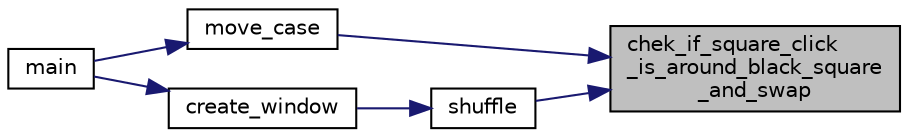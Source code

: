 digraph "chek_if_square_click_is_around_black_square_and_swap"
{
 // LATEX_PDF_SIZE
  edge [fontname="Helvetica",fontsize="10",labelfontname="Helvetica",labelfontsize="10"];
  node [fontname="Helvetica",fontsize="10",shape=record];
  rankdir="RL";
  Node1 [label="chek_if_square_click\l_is_around_black_square\l_and_swap",height=0.2,width=0.4,color="black", fillcolor="grey75", style="filled", fontcolor="black",tooltip="Vérifie si la case sur laquelle l'utilisateur a cliqué est autour de la case vide."];
  Node1 -> Node2 [dir="back",color="midnightblue",fontsize="10",style="solid",fontname="Helvetica"];
  Node2 [label="move_case",height=0.2,width=0.4,color="black", fillcolor="white", style="filled",URL="$logic_8c.html#aac70284481908daf7d17c47b48da3313",tooltip="Déplace la case sur laquelle l'utilisateur a cliqué."];
  Node2 -> Node3 [dir="back",color="midnightblue",fontsize="10",style="solid",fontname="Helvetica"];
  Node3 [label="main",height=0.2,width=0.4,color="black", fillcolor="white", style="filled",URL="$main_8c.html#abf9e6b7e6f15df4b525a2e7705ba3089",tooltip=" "];
  Node1 -> Node4 [dir="back",color="midnightblue",fontsize="10",style="solid",fontname="Helvetica"];
  Node4 [label="shuffle",height=0.2,width=0.4,color="black", fillcolor="white", style="filled",URL="$logic_8c.html#a71b480b8bb01bcc16d4b67382bef3980",tooltip="Mélange le plateau de jeu."];
  Node4 -> Node5 [dir="back",color="midnightblue",fontsize="10",style="solid",fontname="Helvetica"];
  Node5 [label="create_window",height=0.2,width=0.4,color="black", fillcolor="white", style="filled",URL="$frame_8h.html#a87931ee18c1edf9c7b0e1176f8c8d2ec",tooltip="Crée la fenêtre et initialise le plateau de jeu."];
  Node5 -> Node3 [dir="back",color="midnightblue",fontsize="10",style="solid",fontname="Helvetica"];
}
